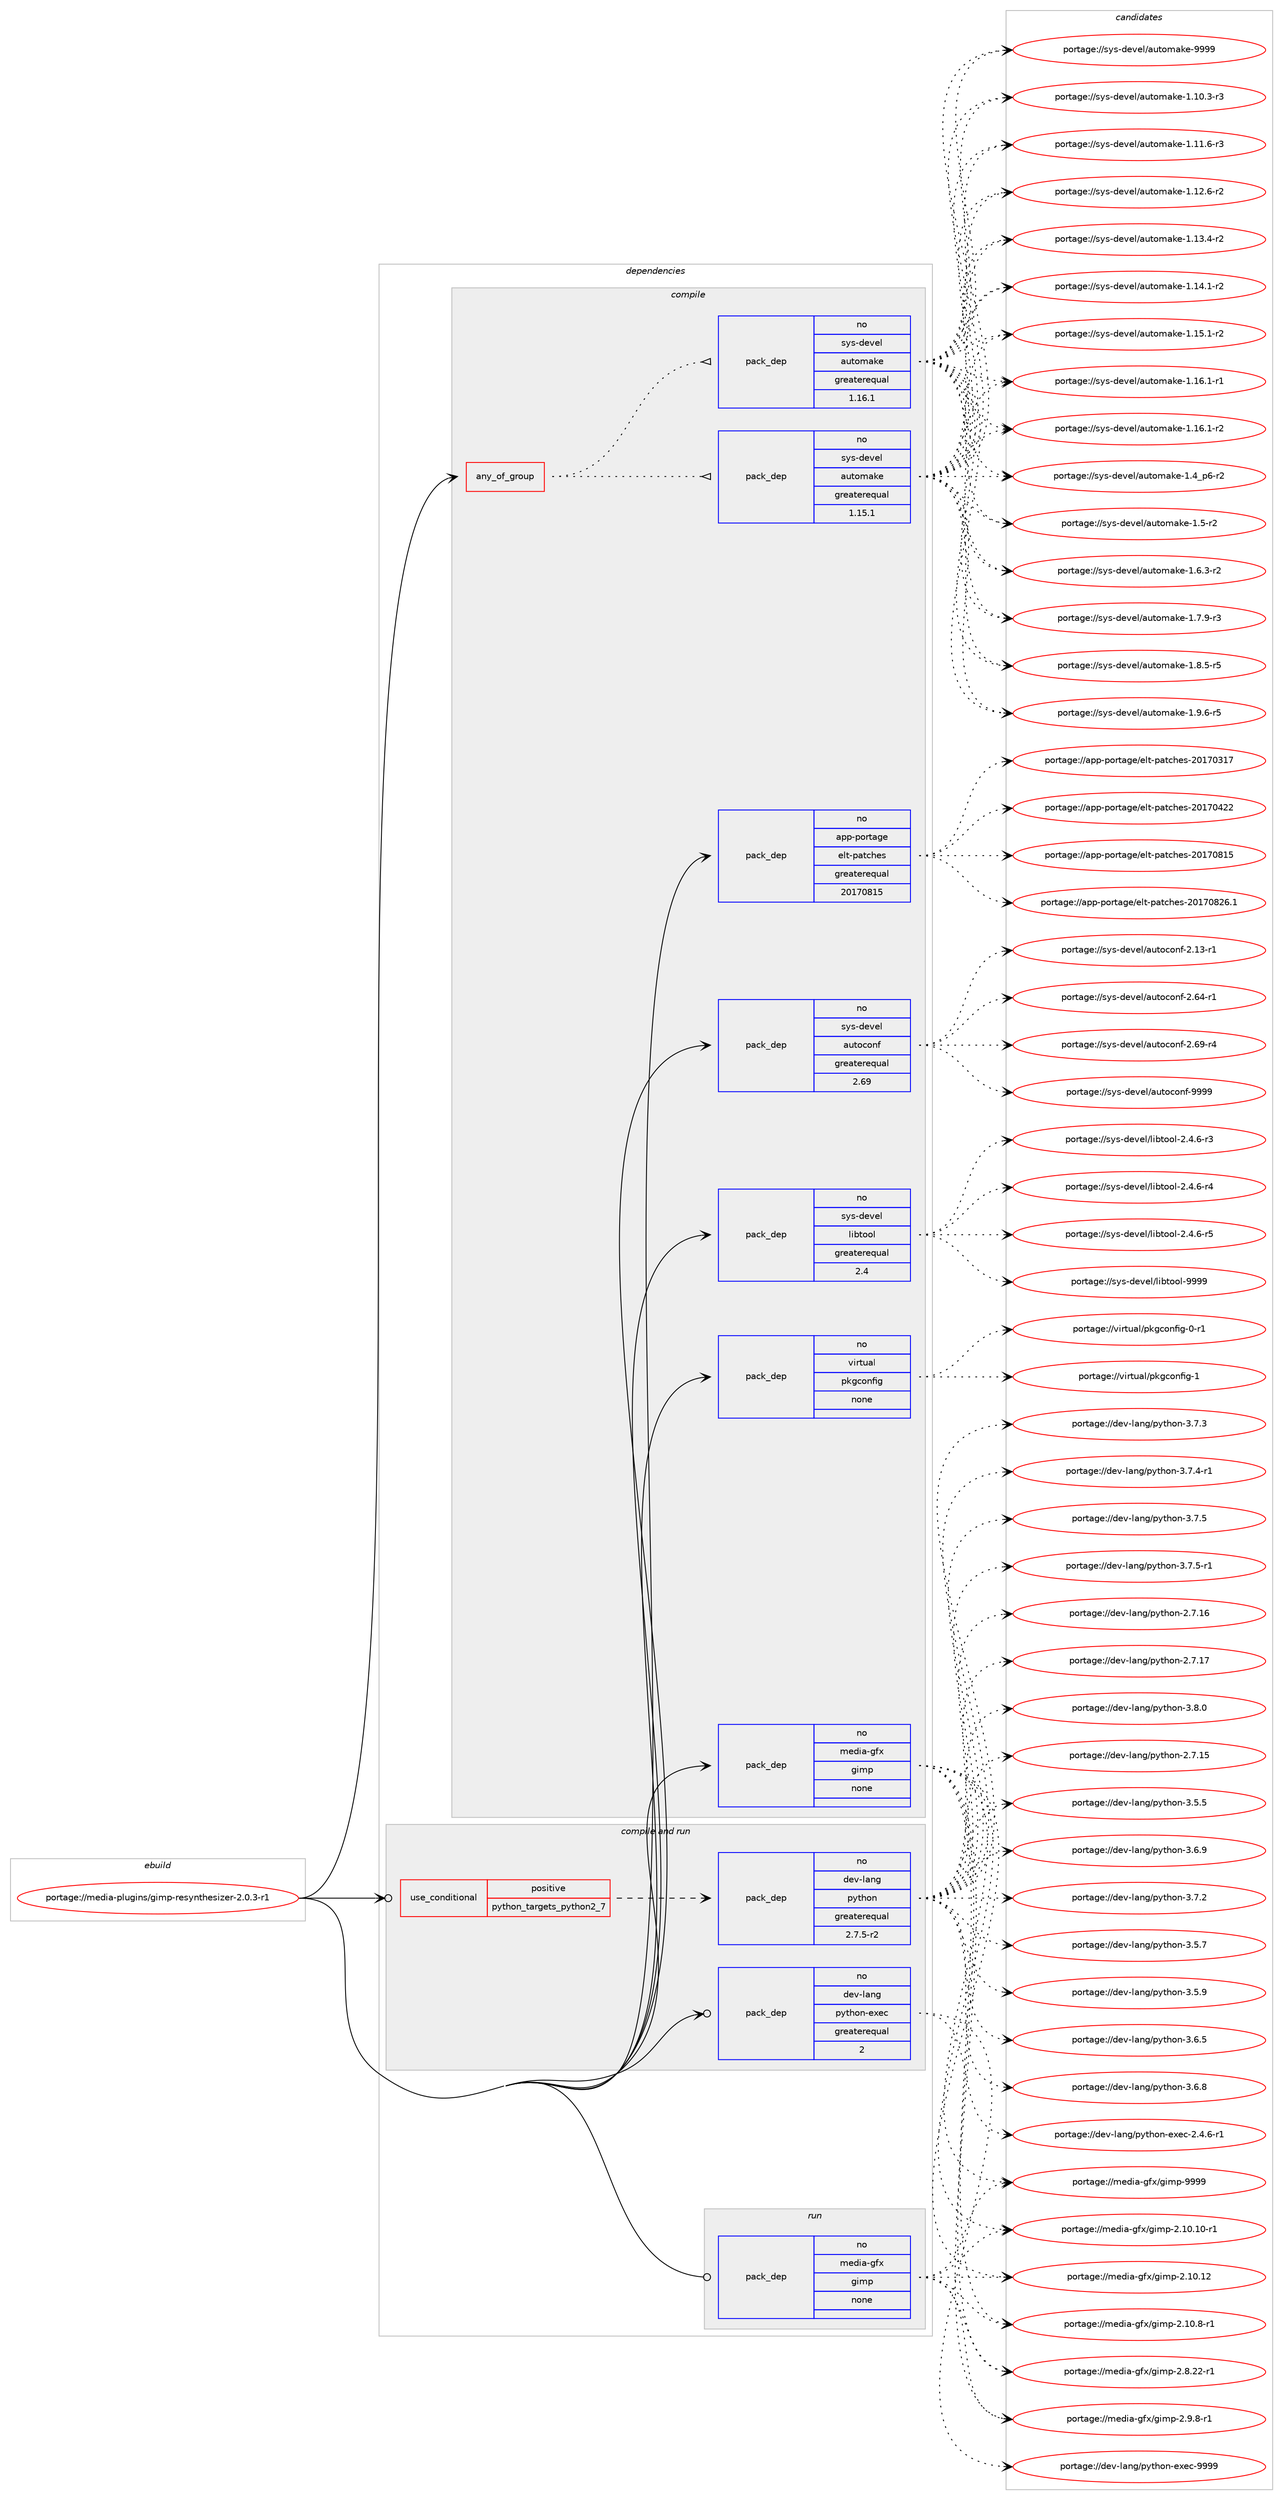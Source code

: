 digraph prolog {

# *************
# Graph options
# *************

newrank=true;
concentrate=true;
compound=true;
graph [rankdir=LR,fontname=Helvetica,fontsize=10,ranksep=1.5];#, ranksep=2.5, nodesep=0.2];
edge  [arrowhead=vee];
node  [fontname=Helvetica,fontsize=10];

# **********
# The ebuild
# **********

subgraph cluster_leftcol {
color=gray;
rank=same;
label=<<i>ebuild</i>>;
id [label="portage://media-plugins/gimp-resynthesizer-2.0.3-r1", color=red, width=4, href="../media-plugins/gimp-resynthesizer-2.0.3-r1.svg"];
}

# ****************
# The dependencies
# ****************

subgraph cluster_midcol {
color=gray;
label=<<i>dependencies</i>>;
subgraph cluster_compile {
fillcolor="#eeeeee";
style=filled;
label=<<i>compile</i>>;
subgraph any5227 {
dependency325736 [label=<<TABLE BORDER="0" CELLBORDER="1" CELLSPACING="0" CELLPADDING="4"><TR><TD CELLPADDING="10">any_of_group</TD></TR></TABLE>>, shape=none, color=red];subgraph pack238835 {
dependency325737 [label=<<TABLE BORDER="0" CELLBORDER="1" CELLSPACING="0" CELLPADDING="4" WIDTH="220"><TR><TD ROWSPAN="6" CELLPADDING="30">pack_dep</TD></TR><TR><TD WIDTH="110">no</TD></TR><TR><TD>sys-devel</TD></TR><TR><TD>automake</TD></TR><TR><TD>greaterequal</TD></TR><TR><TD>1.16.1</TD></TR></TABLE>>, shape=none, color=blue];
}
dependency325736:e -> dependency325737:w [weight=20,style="dotted",arrowhead="oinv"];
subgraph pack238836 {
dependency325738 [label=<<TABLE BORDER="0" CELLBORDER="1" CELLSPACING="0" CELLPADDING="4" WIDTH="220"><TR><TD ROWSPAN="6" CELLPADDING="30">pack_dep</TD></TR><TR><TD WIDTH="110">no</TD></TR><TR><TD>sys-devel</TD></TR><TR><TD>automake</TD></TR><TR><TD>greaterequal</TD></TR><TR><TD>1.15.1</TD></TR></TABLE>>, shape=none, color=blue];
}
dependency325736:e -> dependency325738:w [weight=20,style="dotted",arrowhead="oinv"];
}
id:e -> dependency325736:w [weight=20,style="solid",arrowhead="vee"];
subgraph pack238837 {
dependency325739 [label=<<TABLE BORDER="0" CELLBORDER="1" CELLSPACING="0" CELLPADDING="4" WIDTH="220"><TR><TD ROWSPAN="6" CELLPADDING="30">pack_dep</TD></TR><TR><TD WIDTH="110">no</TD></TR><TR><TD>app-portage</TD></TR><TR><TD>elt-patches</TD></TR><TR><TD>greaterequal</TD></TR><TR><TD>20170815</TD></TR></TABLE>>, shape=none, color=blue];
}
id:e -> dependency325739:w [weight=20,style="solid",arrowhead="vee"];
subgraph pack238838 {
dependency325740 [label=<<TABLE BORDER="0" CELLBORDER="1" CELLSPACING="0" CELLPADDING="4" WIDTH="220"><TR><TD ROWSPAN="6" CELLPADDING="30">pack_dep</TD></TR><TR><TD WIDTH="110">no</TD></TR><TR><TD>media-gfx</TD></TR><TR><TD>gimp</TD></TR><TR><TD>none</TD></TR><TR><TD></TD></TR></TABLE>>, shape=none, color=blue];
}
id:e -> dependency325740:w [weight=20,style="solid",arrowhead="vee"];
subgraph pack238839 {
dependency325741 [label=<<TABLE BORDER="0" CELLBORDER="1" CELLSPACING="0" CELLPADDING="4" WIDTH="220"><TR><TD ROWSPAN="6" CELLPADDING="30">pack_dep</TD></TR><TR><TD WIDTH="110">no</TD></TR><TR><TD>sys-devel</TD></TR><TR><TD>autoconf</TD></TR><TR><TD>greaterequal</TD></TR><TR><TD>2.69</TD></TR></TABLE>>, shape=none, color=blue];
}
id:e -> dependency325741:w [weight=20,style="solid",arrowhead="vee"];
subgraph pack238840 {
dependency325742 [label=<<TABLE BORDER="0" CELLBORDER="1" CELLSPACING="0" CELLPADDING="4" WIDTH="220"><TR><TD ROWSPAN="6" CELLPADDING="30">pack_dep</TD></TR><TR><TD WIDTH="110">no</TD></TR><TR><TD>sys-devel</TD></TR><TR><TD>libtool</TD></TR><TR><TD>greaterequal</TD></TR><TR><TD>2.4</TD></TR></TABLE>>, shape=none, color=blue];
}
id:e -> dependency325742:w [weight=20,style="solid",arrowhead="vee"];
subgraph pack238841 {
dependency325743 [label=<<TABLE BORDER="0" CELLBORDER="1" CELLSPACING="0" CELLPADDING="4" WIDTH="220"><TR><TD ROWSPAN="6" CELLPADDING="30">pack_dep</TD></TR><TR><TD WIDTH="110">no</TD></TR><TR><TD>virtual</TD></TR><TR><TD>pkgconfig</TD></TR><TR><TD>none</TD></TR><TR><TD></TD></TR></TABLE>>, shape=none, color=blue];
}
id:e -> dependency325743:w [weight=20,style="solid",arrowhead="vee"];
}
subgraph cluster_compileandrun {
fillcolor="#eeeeee";
style=filled;
label=<<i>compile and run</i>>;
subgraph cond81536 {
dependency325744 [label=<<TABLE BORDER="0" CELLBORDER="1" CELLSPACING="0" CELLPADDING="4"><TR><TD ROWSPAN="3" CELLPADDING="10">use_conditional</TD></TR><TR><TD>positive</TD></TR><TR><TD>python_targets_python2_7</TD></TR></TABLE>>, shape=none, color=red];
subgraph pack238842 {
dependency325745 [label=<<TABLE BORDER="0" CELLBORDER="1" CELLSPACING="0" CELLPADDING="4" WIDTH="220"><TR><TD ROWSPAN="6" CELLPADDING="30">pack_dep</TD></TR><TR><TD WIDTH="110">no</TD></TR><TR><TD>dev-lang</TD></TR><TR><TD>python</TD></TR><TR><TD>greaterequal</TD></TR><TR><TD>2.7.5-r2</TD></TR></TABLE>>, shape=none, color=blue];
}
dependency325744:e -> dependency325745:w [weight=20,style="dashed",arrowhead="vee"];
}
id:e -> dependency325744:w [weight=20,style="solid",arrowhead="odotvee"];
subgraph pack238843 {
dependency325746 [label=<<TABLE BORDER="0" CELLBORDER="1" CELLSPACING="0" CELLPADDING="4" WIDTH="220"><TR><TD ROWSPAN="6" CELLPADDING="30">pack_dep</TD></TR><TR><TD WIDTH="110">no</TD></TR><TR><TD>dev-lang</TD></TR><TR><TD>python-exec</TD></TR><TR><TD>greaterequal</TD></TR><TR><TD>2</TD></TR></TABLE>>, shape=none, color=blue];
}
id:e -> dependency325746:w [weight=20,style="solid",arrowhead="odotvee"];
}
subgraph cluster_run {
fillcolor="#eeeeee";
style=filled;
label=<<i>run</i>>;
subgraph pack238844 {
dependency325747 [label=<<TABLE BORDER="0" CELLBORDER="1" CELLSPACING="0" CELLPADDING="4" WIDTH="220"><TR><TD ROWSPAN="6" CELLPADDING="30">pack_dep</TD></TR><TR><TD WIDTH="110">no</TD></TR><TR><TD>media-gfx</TD></TR><TR><TD>gimp</TD></TR><TR><TD>none</TD></TR><TR><TD></TD></TR></TABLE>>, shape=none, color=blue];
}
id:e -> dependency325747:w [weight=20,style="solid",arrowhead="odot"];
}
}

# **************
# The candidates
# **************

subgraph cluster_choices {
rank=same;
color=gray;
label=<<i>candidates</i>>;

subgraph choice238835 {
color=black;
nodesep=1;
choiceportage11512111545100101118101108479711711611110997107101454946494846514511451 [label="portage://sys-devel/automake-1.10.3-r3", color=red, width=4,href="../sys-devel/automake-1.10.3-r3.svg"];
choiceportage11512111545100101118101108479711711611110997107101454946494946544511451 [label="portage://sys-devel/automake-1.11.6-r3", color=red, width=4,href="../sys-devel/automake-1.11.6-r3.svg"];
choiceportage11512111545100101118101108479711711611110997107101454946495046544511450 [label="portage://sys-devel/automake-1.12.6-r2", color=red, width=4,href="../sys-devel/automake-1.12.6-r2.svg"];
choiceportage11512111545100101118101108479711711611110997107101454946495146524511450 [label="portage://sys-devel/automake-1.13.4-r2", color=red, width=4,href="../sys-devel/automake-1.13.4-r2.svg"];
choiceportage11512111545100101118101108479711711611110997107101454946495246494511450 [label="portage://sys-devel/automake-1.14.1-r2", color=red, width=4,href="../sys-devel/automake-1.14.1-r2.svg"];
choiceportage11512111545100101118101108479711711611110997107101454946495346494511450 [label="portage://sys-devel/automake-1.15.1-r2", color=red, width=4,href="../sys-devel/automake-1.15.1-r2.svg"];
choiceportage11512111545100101118101108479711711611110997107101454946495446494511449 [label="portage://sys-devel/automake-1.16.1-r1", color=red, width=4,href="../sys-devel/automake-1.16.1-r1.svg"];
choiceportage11512111545100101118101108479711711611110997107101454946495446494511450 [label="portage://sys-devel/automake-1.16.1-r2", color=red, width=4,href="../sys-devel/automake-1.16.1-r2.svg"];
choiceportage115121115451001011181011084797117116111109971071014549465295112544511450 [label="portage://sys-devel/automake-1.4_p6-r2", color=red, width=4,href="../sys-devel/automake-1.4_p6-r2.svg"];
choiceportage11512111545100101118101108479711711611110997107101454946534511450 [label="portage://sys-devel/automake-1.5-r2", color=red, width=4,href="../sys-devel/automake-1.5-r2.svg"];
choiceportage115121115451001011181011084797117116111109971071014549465446514511450 [label="portage://sys-devel/automake-1.6.3-r2", color=red, width=4,href="../sys-devel/automake-1.6.3-r2.svg"];
choiceportage115121115451001011181011084797117116111109971071014549465546574511451 [label="portage://sys-devel/automake-1.7.9-r3", color=red, width=4,href="../sys-devel/automake-1.7.9-r3.svg"];
choiceportage115121115451001011181011084797117116111109971071014549465646534511453 [label="portage://sys-devel/automake-1.8.5-r5", color=red, width=4,href="../sys-devel/automake-1.8.5-r5.svg"];
choiceportage115121115451001011181011084797117116111109971071014549465746544511453 [label="portage://sys-devel/automake-1.9.6-r5", color=red, width=4,href="../sys-devel/automake-1.9.6-r5.svg"];
choiceportage115121115451001011181011084797117116111109971071014557575757 [label="portage://sys-devel/automake-9999", color=red, width=4,href="../sys-devel/automake-9999.svg"];
dependency325737:e -> choiceportage11512111545100101118101108479711711611110997107101454946494846514511451:w [style=dotted,weight="100"];
dependency325737:e -> choiceportage11512111545100101118101108479711711611110997107101454946494946544511451:w [style=dotted,weight="100"];
dependency325737:e -> choiceportage11512111545100101118101108479711711611110997107101454946495046544511450:w [style=dotted,weight="100"];
dependency325737:e -> choiceportage11512111545100101118101108479711711611110997107101454946495146524511450:w [style=dotted,weight="100"];
dependency325737:e -> choiceportage11512111545100101118101108479711711611110997107101454946495246494511450:w [style=dotted,weight="100"];
dependency325737:e -> choiceportage11512111545100101118101108479711711611110997107101454946495346494511450:w [style=dotted,weight="100"];
dependency325737:e -> choiceportage11512111545100101118101108479711711611110997107101454946495446494511449:w [style=dotted,weight="100"];
dependency325737:e -> choiceportage11512111545100101118101108479711711611110997107101454946495446494511450:w [style=dotted,weight="100"];
dependency325737:e -> choiceportage115121115451001011181011084797117116111109971071014549465295112544511450:w [style=dotted,weight="100"];
dependency325737:e -> choiceportage11512111545100101118101108479711711611110997107101454946534511450:w [style=dotted,weight="100"];
dependency325737:e -> choiceportage115121115451001011181011084797117116111109971071014549465446514511450:w [style=dotted,weight="100"];
dependency325737:e -> choiceportage115121115451001011181011084797117116111109971071014549465546574511451:w [style=dotted,weight="100"];
dependency325737:e -> choiceportage115121115451001011181011084797117116111109971071014549465646534511453:w [style=dotted,weight="100"];
dependency325737:e -> choiceportage115121115451001011181011084797117116111109971071014549465746544511453:w [style=dotted,weight="100"];
dependency325737:e -> choiceportage115121115451001011181011084797117116111109971071014557575757:w [style=dotted,weight="100"];
}
subgraph choice238836 {
color=black;
nodesep=1;
choiceportage11512111545100101118101108479711711611110997107101454946494846514511451 [label="portage://sys-devel/automake-1.10.3-r3", color=red, width=4,href="../sys-devel/automake-1.10.3-r3.svg"];
choiceportage11512111545100101118101108479711711611110997107101454946494946544511451 [label="portage://sys-devel/automake-1.11.6-r3", color=red, width=4,href="../sys-devel/automake-1.11.6-r3.svg"];
choiceportage11512111545100101118101108479711711611110997107101454946495046544511450 [label="portage://sys-devel/automake-1.12.6-r2", color=red, width=4,href="../sys-devel/automake-1.12.6-r2.svg"];
choiceportage11512111545100101118101108479711711611110997107101454946495146524511450 [label="portage://sys-devel/automake-1.13.4-r2", color=red, width=4,href="../sys-devel/automake-1.13.4-r2.svg"];
choiceportage11512111545100101118101108479711711611110997107101454946495246494511450 [label="portage://sys-devel/automake-1.14.1-r2", color=red, width=4,href="../sys-devel/automake-1.14.1-r2.svg"];
choiceportage11512111545100101118101108479711711611110997107101454946495346494511450 [label="portage://sys-devel/automake-1.15.1-r2", color=red, width=4,href="../sys-devel/automake-1.15.1-r2.svg"];
choiceportage11512111545100101118101108479711711611110997107101454946495446494511449 [label="portage://sys-devel/automake-1.16.1-r1", color=red, width=4,href="../sys-devel/automake-1.16.1-r1.svg"];
choiceportage11512111545100101118101108479711711611110997107101454946495446494511450 [label="portage://sys-devel/automake-1.16.1-r2", color=red, width=4,href="../sys-devel/automake-1.16.1-r2.svg"];
choiceportage115121115451001011181011084797117116111109971071014549465295112544511450 [label="portage://sys-devel/automake-1.4_p6-r2", color=red, width=4,href="../sys-devel/automake-1.4_p6-r2.svg"];
choiceportage11512111545100101118101108479711711611110997107101454946534511450 [label="portage://sys-devel/automake-1.5-r2", color=red, width=4,href="../sys-devel/automake-1.5-r2.svg"];
choiceportage115121115451001011181011084797117116111109971071014549465446514511450 [label="portage://sys-devel/automake-1.6.3-r2", color=red, width=4,href="../sys-devel/automake-1.6.3-r2.svg"];
choiceportage115121115451001011181011084797117116111109971071014549465546574511451 [label="portage://sys-devel/automake-1.7.9-r3", color=red, width=4,href="../sys-devel/automake-1.7.9-r3.svg"];
choiceportage115121115451001011181011084797117116111109971071014549465646534511453 [label="portage://sys-devel/automake-1.8.5-r5", color=red, width=4,href="../sys-devel/automake-1.8.5-r5.svg"];
choiceportage115121115451001011181011084797117116111109971071014549465746544511453 [label="portage://sys-devel/automake-1.9.6-r5", color=red, width=4,href="../sys-devel/automake-1.9.6-r5.svg"];
choiceportage115121115451001011181011084797117116111109971071014557575757 [label="portage://sys-devel/automake-9999", color=red, width=4,href="../sys-devel/automake-9999.svg"];
dependency325738:e -> choiceportage11512111545100101118101108479711711611110997107101454946494846514511451:w [style=dotted,weight="100"];
dependency325738:e -> choiceportage11512111545100101118101108479711711611110997107101454946494946544511451:w [style=dotted,weight="100"];
dependency325738:e -> choiceportage11512111545100101118101108479711711611110997107101454946495046544511450:w [style=dotted,weight="100"];
dependency325738:e -> choiceportage11512111545100101118101108479711711611110997107101454946495146524511450:w [style=dotted,weight="100"];
dependency325738:e -> choiceportage11512111545100101118101108479711711611110997107101454946495246494511450:w [style=dotted,weight="100"];
dependency325738:e -> choiceportage11512111545100101118101108479711711611110997107101454946495346494511450:w [style=dotted,weight="100"];
dependency325738:e -> choiceportage11512111545100101118101108479711711611110997107101454946495446494511449:w [style=dotted,weight="100"];
dependency325738:e -> choiceportage11512111545100101118101108479711711611110997107101454946495446494511450:w [style=dotted,weight="100"];
dependency325738:e -> choiceportage115121115451001011181011084797117116111109971071014549465295112544511450:w [style=dotted,weight="100"];
dependency325738:e -> choiceportage11512111545100101118101108479711711611110997107101454946534511450:w [style=dotted,weight="100"];
dependency325738:e -> choiceportage115121115451001011181011084797117116111109971071014549465446514511450:w [style=dotted,weight="100"];
dependency325738:e -> choiceportage115121115451001011181011084797117116111109971071014549465546574511451:w [style=dotted,weight="100"];
dependency325738:e -> choiceportage115121115451001011181011084797117116111109971071014549465646534511453:w [style=dotted,weight="100"];
dependency325738:e -> choiceportage115121115451001011181011084797117116111109971071014549465746544511453:w [style=dotted,weight="100"];
dependency325738:e -> choiceportage115121115451001011181011084797117116111109971071014557575757:w [style=dotted,weight="100"];
}
subgraph choice238837 {
color=black;
nodesep=1;
choiceportage97112112451121111141169710310147101108116451129711699104101115455048495548514955 [label="portage://app-portage/elt-patches-20170317", color=red, width=4,href="../app-portage/elt-patches-20170317.svg"];
choiceportage97112112451121111141169710310147101108116451129711699104101115455048495548525050 [label="portage://app-portage/elt-patches-20170422", color=red, width=4,href="../app-portage/elt-patches-20170422.svg"];
choiceportage97112112451121111141169710310147101108116451129711699104101115455048495548564953 [label="portage://app-portage/elt-patches-20170815", color=red, width=4,href="../app-portage/elt-patches-20170815.svg"];
choiceportage971121124511211111411697103101471011081164511297116991041011154550484955485650544649 [label="portage://app-portage/elt-patches-20170826.1", color=red, width=4,href="../app-portage/elt-patches-20170826.1.svg"];
dependency325739:e -> choiceportage97112112451121111141169710310147101108116451129711699104101115455048495548514955:w [style=dotted,weight="100"];
dependency325739:e -> choiceportage97112112451121111141169710310147101108116451129711699104101115455048495548525050:w [style=dotted,weight="100"];
dependency325739:e -> choiceportage97112112451121111141169710310147101108116451129711699104101115455048495548564953:w [style=dotted,weight="100"];
dependency325739:e -> choiceportage971121124511211111411697103101471011081164511297116991041011154550484955485650544649:w [style=dotted,weight="100"];
}
subgraph choice238838 {
color=black;
nodesep=1;
choiceportage10910110010597451031021204710310510911245504649484649484511449 [label="portage://media-gfx/gimp-2.10.10-r1", color=red, width=4,href="../media-gfx/gimp-2.10.10-r1.svg"];
choiceportage1091011001059745103102120471031051091124550464948464950 [label="portage://media-gfx/gimp-2.10.12", color=red, width=4,href="../media-gfx/gimp-2.10.12.svg"];
choiceportage109101100105974510310212047103105109112455046494846564511449 [label="portage://media-gfx/gimp-2.10.8-r1", color=red, width=4,href="../media-gfx/gimp-2.10.8-r1.svg"];
choiceportage109101100105974510310212047103105109112455046564650504511449 [label="portage://media-gfx/gimp-2.8.22-r1", color=red, width=4,href="../media-gfx/gimp-2.8.22-r1.svg"];
choiceportage1091011001059745103102120471031051091124550465746564511449 [label="portage://media-gfx/gimp-2.9.8-r1", color=red, width=4,href="../media-gfx/gimp-2.9.8-r1.svg"];
choiceportage1091011001059745103102120471031051091124557575757 [label="portage://media-gfx/gimp-9999", color=red, width=4,href="../media-gfx/gimp-9999.svg"];
dependency325740:e -> choiceportage10910110010597451031021204710310510911245504649484649484511449:w [style=dotted,weight="100"];
dependency325740:e -> choiceportage1091011001059745103102120471031051091124550464948464950:w [style=dotted,weight="100"];
dependency325740:e -> choiceportage109101100105974510310212047103105109112455046494846564511449:w [style=dotted,weight="100"];
dependency325740:e -> choiceportage109101100105974510310212047103105109112455046564650504511449:w [style=dotted,weight="100"];
dependency325740:e -> choiceportage1091011001059745103102120471031051091124550465746564511449:w [style=dotted,weight="100"];
dependency325740:e -> choiceportage1091011001059745103102120471031051091124557575757:w [style=dotted,weight="100"];
}
subgraph choice238839 {
color=black;
nodesep=1;
choiceportage1151211154510010111810110847971171161119911111010245504649514511449 [label="portage://sys-devel/autoconf-2.13-r1", color=red, width=4,href="../sys-devel/autoconf-2.13-r1.svg"];
choiceportage1151211154510010111810110847971171161119911111010245504654524511449 [label="portage://sys-devel/autoconf-2.64-r1", color=red, width=4,href="../sys-devel/autoconf-2.64-r1.svg"];
choiceportage1151211154510010111810110847971171161119911111010245504654574511452 [label="portage://sys-devel/autoconf-2.69-r4", color=red, width=4,href="../sys-devel/autoconf-2.69-r4.svg"];
choiceportage115121115451001011181011084797117116111991111101024557575757 [label="portage://sys-devel/autoconf-9999", color=red, width=4,href="../sys-devel/autoconf-9999.svg"];
dependency325741:e -> choiceportage1151211154510010111810110847971171161119911111010245504649514511449:w [style=dotted,weight="100"];
dependency325741:e -> choiceportage1151211154510010111810110847971171161119911111010245504654524511449:w [style=dotted,weight="100"];
dependency325741:e -> choiceportage1151211154510010111810110847971171161119911111010245504654574511452:w [style=dotted,weight="100"];
dependency325741:e -> choiceportage115121115451001011181011084797117116111991111101024557575757:w [style=dotted,weight="100"];
}
subgraph choice238840 {
color=black;
nodesep=1;
choiceportage1151211154510010111810110847108105981161111111084550465246544511451 [label="portage://sys-devel/libtool-2.4.6-r3", color=red, width=4,href="../sys-devel/libtool-2.4.6-r3.svg"];
choiceportage1151211154510010111810110847108105981161111111084550465246544511452 [label="portage://sys-devel/libtool-2.4.6-r4", color=red, width=4,href="../sys-devel/libtool-2.4.6-r4.svg"];
choiceportage1151211154510010111810110847108105981161111111084550465246544511453 [label="portage://sys-devel/libtool-2.4.6-r5", color=red, width=4,href="../sys-devel/libtool-2.4.6-r5.svg"];
choiceportage1151211154510010111810110847108105981161111111084557575757 [label="portage://sys-devel/libtool-9999", color=red, width=4,href="../sys-devel/libtool-9999.svg"];
dependency325742:e -> choiceportage1151211154510010111810110847108105981161111111084550465246544511451:w [style=dotted,weight="100"];
dependency325742:e -> choiceportage1151211154510010111810110847108105981161111111084550465246544511452:w [style=dotted,weight="100"];
dependency325742:e -> choiceportage1151211154510010111810110847108105981161111111084550465246544511453:w [style=dotted,weight="100"];
dependency325742:e -> choiceportage1151211154510010111810110847108105981161111111084557575757:w [style=dotted,weight="100"];
}
subgraph choice238841 {
color=black;
nodesep=1;
choiceportage11810511411611797108471121071039911111010210510345484511449 [label="portage://virtual/pkgconfig-0-r1", color=red, width=4,href="../virtual/pkgconfig-0-r1.svg"];
choiceportage1181051141161179710847112107103991111101021051034549 [label="portage://virtual/pkgconfig-1", color=red, width=4,href="../virtual/pkgconfig-1.svg"];
dependency325743:e -> choiceportage11810511411611797108471121071039911111010210510345484511449:w [style=dotted,weight="100"];
dependency325743:e -> choiceportage1181051141161179710847112107103991111101021051034549:w [style=dotted,weight="100"];
}
subgraph choice238842 {
color=black;
nodesep=1;
choiceportage10010111845108971101034711212111610411111045504655464953 [label="portage://dev-lang/python-2.7.15", color=red, width=4,href="../dev-lang/python-2.7.15.svg"];
choiceportage10010111845108971101034711212111610411111045504655464954 [label="portage://dev-lang/python-2.7.16", color=red, width=4,href="../dev-lang/python-2.7.16.svg"];
choiceportage10010111845108971101034711212111610411111045504655464955 [label="portage://dev-lang/python-2.7.17", color=red, width=4,href="../dev-lang/python-2.7.17.svg"];
choiceportage100101118451089711010347112121116104111110455146534653 [label="portage://dev-lang/python-3.5.5", color=red, width=4,href="../dev-lang/python-3.5.5.svg"];
choiceportage100101118451089711010347112121116104111110455146534655 [label="portage://dev-lang/python-3.5.7", color=red, width=4,href="../dev-lang/python-3.5.7.svg"];
choiceportage100101118451089711010347112121116104111110455146534657 [label="portage://dev-lang/python-3.5.9", color=red, width=4,href="../dev-lang/python-3.5.9.svg"];
choiceportage100101118451089711010347112121116104111110455146544653 [label="portage://dev-lang/python-3.6.5", color=red, width=4,href="../dev-lang/python-3.6.5.svg"];
choiceportage100101118451089711010347112121116104111110455146544656 [label="portage://dev-lang/python-3.6.8", color=red, width=4,href="../dev-lang/python-3.6.8.svg"];
choiceportage100101118451089711010347112121116104111110455146544657 [label="portage://dev-lang/python-3.6.9", color=red, width=4,href="../dev-lang/python-3.6.9.svg"];
choiceportage100101118451089711010347112121116104111110455146554650 [label="portage://dev-lang/python-3.7.2", color=red, width=4,href="../dev-lang/python-3.7.2.svg"];
choiceportage100101118451089711010347112121116104111110455146554651 [label="portage://dev-lang/python-3.7.3", color=red, width=4,href="../dev-lang/python-3.7.3.svg"];
choiceportage1001011184510897110103471121211161041111104551465546524511449 [label="portage://dev-lang/python-3.7.4-r1", color=red, width=4,href="../dev-lang/python-3.7.4-r1.svg"];
choiceportage100101118451089711010347112121116104111110455146554653 [label="portage://dev-lang/python-3.7.5", color=red, width=4,href="../dev-lang/python-3.7.5.svg"];
choiceportage1001011184510897110103471121211161041111104551465546534511449 [label="portage://dev-lang/python-3.7.5-r1", color=red, width=4,href="../dev-lang/python-3.7.5-r1.svg"];
choiceportage100101118451089711010347112121116104111110455146564648 [label="portage://dev-lang/python-3.8.0", color=red, width=4,href="../dev-lang/python-3.8.0.svg"];
dependency325745:e -> choiceportage10010111845108971101034711212111610411111045504655464953:w [style=dotted,weight="100"];
dependency325745:e -> choiceportage10010111845108971101034711212111610411111045504655464954:w [style=dotted,weight="100"];
dependency325745:e -> choiceportage10010111845108971101034711212111610411111045504655464955:w [style=dotted,weight="100"];
dependency325745:e -> choiceportage100101118451089711010347112121116104111110455146534653:w [style=dotted,weight="100"];
dependency325745:e -> choiceportage100101118451089711010347112121116104111110455146534655:w [style=dotted,weight="100"];
dependency325745:e -> choiceportage100101118451089711010347112121116104111110455146534657:w [style=dotted,weight="100"];
dependency325745:e -> choiceportage100101118451089711010347112121116104111110455146544653:w [style=dotted,weight="100"];
dependency325745:e -> choiceportage100101118451089711010347112121116104111110455146544656:w [style=dotted,weight="100"];
dependency325745:e -> choiceportage100101118451089711010347112121116104111110455146544657:w [style=dotted,weight="100"];
dependency325745:e -> choiceportage100101118451089711010347112121116104111110455146554650:w [style=dotted,weight="100"];
dependency325745:e -> choiceportage100101118451089711010347112121116104111110455146554651:w [style=dotted,weight="100"];
dependency325745:e -> choiceportage1001011184510897110103471121211161041111104551465546524511449:w [style=dotted,weight="100"];
dependency325745:e -> choiceportage100101118451089711010347112121116104111110455146554653:w [style=dotted,weight="100"];
dependency325745:e -> choiceportage1001011184510897110103471121211161041111104551465546534511449:w [style=dotted,weight="100"];
dependency325745:e -> choiceportage100101118451089711010347112121116104111110455146564648:w [style=dotted,weight="100"];
}
subgraph choice238843 {
color=black;
nodesep=1;
choiceportage10010111845108971101034711212111610411111045101120101994550465246544511449 [label="portage://dev-lang/python-exec-2.4.6-r1", color=red, width=4,href="../dev-lang/python-exec-2.4.6-r1.svg"];
choiceportage10010111845108971101034711212111610411111045101120101994557575757 [label="portage://dev-lang/python-exec-9999", color=red, width=4,href="../dev-lang/python-exec-9999.svg"];
dependency325746:e -> choiceportage10010111845108971101034711212111610411111045101120101994550465246544511449:w [style=dotted,weight="100"];
dependency325746:e -> choiceportage10010111845108971101034711212111610411111045101120101994557575757:w [style=dotted,weight="100"];
}
subgraph choice238844 {
color=black;
nodesep=1;
choiceportage10910110010597451031021204710310510911245504649484649484511449 [label="portage://media-gfx/gimp-2.10.10-r1", color=red, width=4,href="../media-gfx/gimp-2.10.10-r1.svg"];
choiceportage1091011001059745103102120471031051091124550464948464950 [label="portage://media-gfx/gimp-2.10.12", color=red, width=4,href="../media-gfx/gimp-2.10.12.svg"];
choiceportage109101100105974510310212047103105109112455046494846564511449 [label="portage://media-gfx/gimp-2.10.8-r1", color=red, width=4,href="../media-gfx/gimp-2.10.8-r1.svg"];
choiceportage109101100105974510310212047103105109112455046564650504511449 [label="portage://media-gfx/gimp-2.8.22-r1", color=red, width=4,href="../media-gfx/gimp-2.8.22-r1.svg"];
choiceportage1091011001059745103102120471031051091124550465746564511449 [label="portage://media-gfx/gimp-2.9.8-r1", color=red, width=4,href="../media-gfx/gimp-2.9.8-r1.svg"];
choiceportage1091011001059745103102120471031051091124557575757 [label="portage://media-gfx/gimp-9999", color=red, width=4,href="../media-gfx/gimp-9999.svg"];
dependency325747:e -> choiceportage10910110010597451031021204710310510911245504649484649484511449:w [style=dotted,weight="100"];
dependency325747:e -> choiceportage1091011001059745103102120471031051091124550464948464950:w [style=dotted,weight="100"];
dependency325747:e -> choiceportage109101100105974510310212047103105109112455046494846564511449:w [style=dotted,weight="100"];
dependency325747:e -> choiceportage109101100105974510310212047103105109112455046564650504511449:w [style=dotted,weight="100"];
dependency325747:e -> choiceportage1091011001059745103102120471031051091124550465746564511449:w [style=dotted,weight="100"];
dependency325747:e -> choiceportage1091011001059745103102120471031051091124557575757:w [style=dotted,weight="100"];
}
}

}
